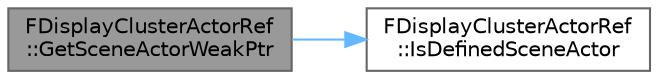 digraph "FDisplayClusterActorRef::GetSceneActorWeakPtr"
{
 // INTERACTIVE_SVG=YES
 // LATEX_PDF_SIZE
  bgcolor="transparent";
  edge [fontname=Helvetica,fontsize=10,labelfontname=Helvetica,labelfontsize=10];
  node [fontname=Helvetica,fontsize=10,shape=box,height=0.2,width=0.4];
  rankdir="LR";
  Node1 [id="Node000001",label="FDisplayClusterActorRef\l::GetSceneActorWeakPtr",height=0.2,width=0.4,color="gray40", fillcolor="grey60", style="filled", fontcolor="black",tooltip="Returns the current weak ptr of the scene actor object."];
  Node1 -> Node2 [id="edge1_Node000001_Node000002",color="steelblue1",style="solid",tooltip=" "];
  Node2 [id="Node000002",label="FDisplayClusterActorRef\l::IsDefinedSceneActor",height=0.2,width=0.4,color="grey40", fillcolor="white", style="filled",URL="$d2/dbd/classFDisplayClusterActorRef.html#a5a5e4a12bdbe589d989951727ad0e825",tooltip=" "];
}
